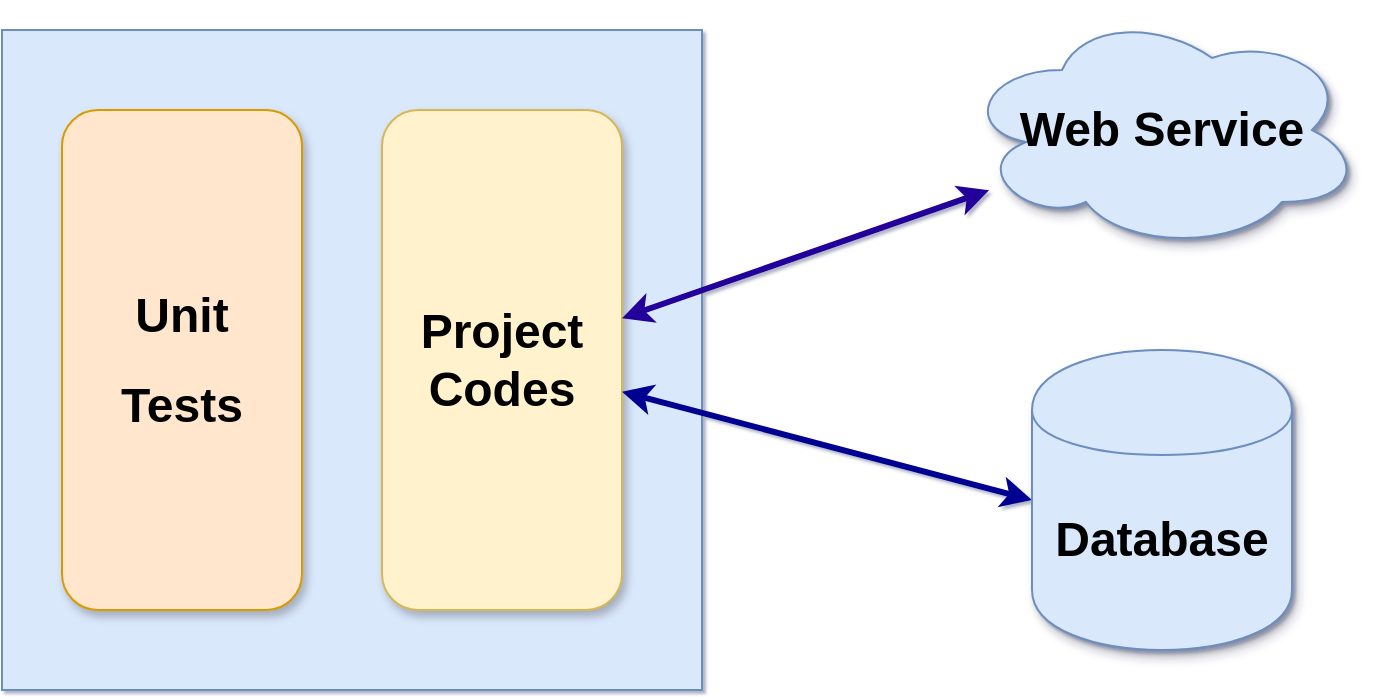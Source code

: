 <mxfile version="13.0.1" type="device"><diagram id="1D7T1xXlECsHNbYVftEV" name="Page-1"><mxGraphModel dx="932" dy="689" grid="1" gridSize="10" guides="1" tooltips="1" connect="1" arrows="1" fold="1" page="1" pageScale="1" pageWidth="850" pageHeight="1100" math="0" shadow="1"><root><mxCell id="0"/><mxCell id="1" parent="0"/><mxCell id="--UcbUGgUzKi8MVcwghR-1" value="" style="rounded=0;whiteSpace=wrap;html=1;fillColor=#dae8fc;strokeColor=#6c8ebf;" parent="1" vertex="1"><mxGeometry x="90" y="210" width="350" height="330" as="geometry"/></mxCell><mxCell id="--UcbUGgUzKi8MVcwghR-2" value="&lt;h1&gt;Unit&lt;/h1&gt;&lt;h1&gt;Tests&lt;/h1&gt;" style="rounded=1;whiteSpace=wrap;html=1;fillColor=#ffe6cc;strokeColor=#d79b00;shadow=1;comic=0;" parent="1" vertex="1"><mxGeometry x="120" y="250" width="120" height="250" as="geometry"/></mxCell><mxCell id="--UcbUGgUzKi8MVcwghR-3" value="&lt;h1&gt;Project&lt;br&gt;Codes&lt;/h1&gt;" style="rounded=1;whiteSpace=wrap;html=1;fillColor=#fff2cc;strokeColor=#d6b656;shadow=1;" parent="1" vertex="1"><mxGeometry x="280" y="250" width="120" height="250" as="geometry"/></mxCell><mxCell id="--UcbUGgUzKi8MVcwghR-8" style="edgeStyle=none;rounded=0;orthogonalLoop=1;jettySize=auto;html=1;startArrow=classic;startFill=1;strokeColor=#000091;strokeWidth=3;exitX=0;exitY=0.5;exitDx=0;exitDy=0;" parent="1" source="--UcbUGgUzKi8MVcwghR-5" target="--UcbUGgUzKi8MVcwghR-3" edge="1"><mxGeometry relative="1" as="geometry"/></mxCell><mxCell id="--UcbUGgUzKi8MVcwghR-5" value="&lt;h1&gt;Database&lt;/h1&gt;" style="shape=cylinder;whiteSpace=wrap;html=1;boundedLbl=1;backgroundOutline=1;shadow=1;comic=0;fillColor=#dae8fc;strokeColor=#6c8ebf;" parent="1" vertex="1"><mxGeometry x="605" y="370" width="130" height="150" as="geometry"/></mxCell><mxCell id="--UcbUGgUzKi8MVcwghR-7" style="rounded=0;orthogonalLoop=1;jettySize=auto;html=1;startArrow=classic;startFill=1;strokeWidth=3;strokeColor=#240099;" parent="1" source="--UcbUGgUzKi8MVcwghR-6" target="--UcbUGgUzKi8MVcwghR-3" edge="1"><mxGeometry relative="1" as="geometry"/></mxCell><mxCell id="--UcbUGgUzKi8MVcwghR-6" value="&lt;h1&gt;Web Service&lt;/h1&gt;" style="ellipse;shape=cloud;whiteSpace=wrap;html=1;shadow=1;comic=0;fillColor=#dae8fc;strokeColor=#6c8ebf;" parent="1" vertex="1"><mxGeometry x="570" y="200" width="200" height="120" as="geometry"/></mxCell></root></mxGraphModel></diagram></mxfile>
